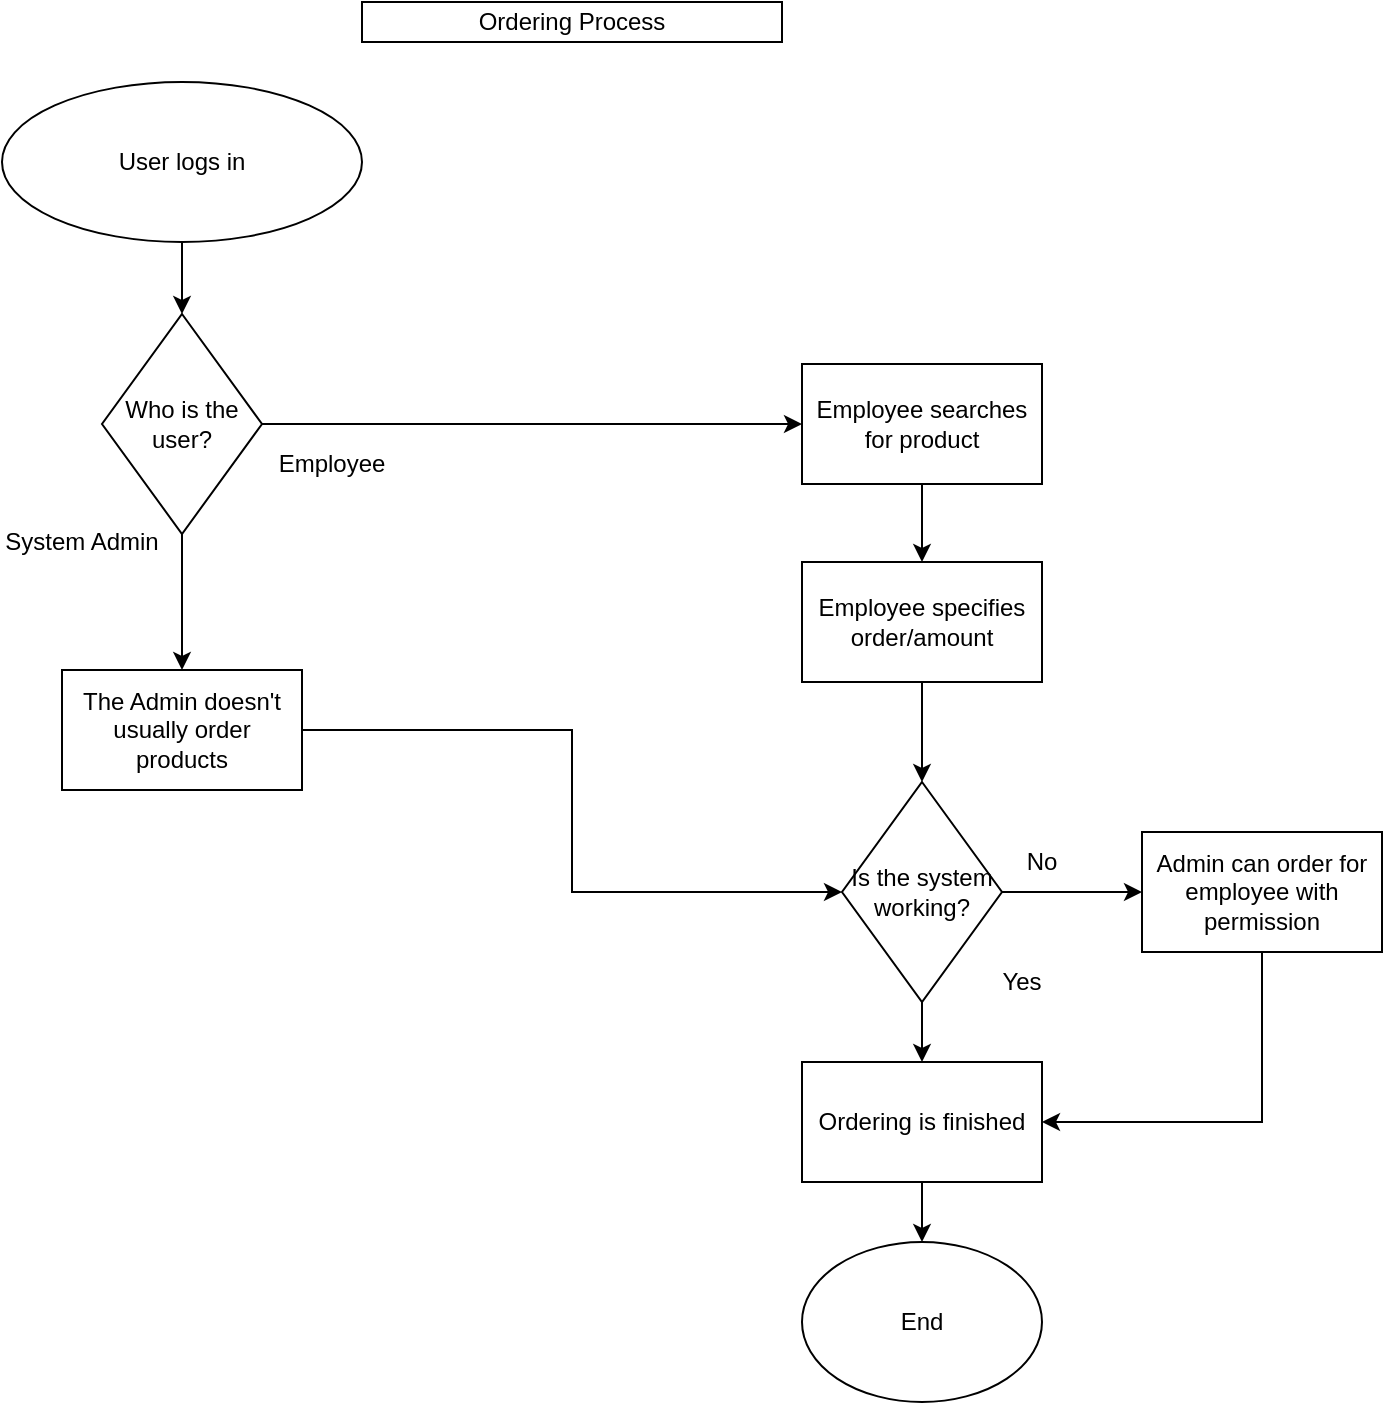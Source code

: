 <mxfile version="14.6.13" type="google"><diagram id="LqAs_nkSNw4QlsMTZuCQ" name="Page-1"><mxGraphModel dx="1038" dy="556" grid="1" gridSize="10" guides="1" tooltips="1" connect="1" arrows="1" fold="1" page="1" pageScale="1" pageWidth="1169" pageHeight="827" math="0" shadow="0"><root><mxCell id="0"/><mxCell id="1" parent="0"/><mxCell id="TiRkrbzNNdpmGaRbZawh-2" style="edgeStyle=orthogonalEdgeStyle;rounded=0;orthogonalLoop=1;jettySize=auto;html=1;" parent="1" source="TiRkrbzNNdpmGaRbZawh-1" target="TiRkrbzNNdpmGaRbZawh-4" edge="1"><mxGeometry relative="1" as="geometry"><mxPoint x="309.24" y="214.62" as="targetPoint"/></mxGeometry></mxCell><mxCell id="TiRkrbzNNdpmGaRbZawh-1" value="User logs in" style="ellipse;whiteSpace=wrap;html=1;" parent="1" vertex="1"><mxGeometry x="220" y="60" width="180" height="80" as="geometry"/></mxCell><mxCell id="TiRkrbzNNdpmGaRbZawh-5" style="edgeStyle=orthogonalEdgeStyle;rounded=0;orthogonalLoop=1;jettySize=auto;html=1;exitX=1;exitY=0.5;exitDx=0;exitDy=0;entryX=0;entryY=0.5;entryDx=0;entryDy=0;" parent="1" source="TiRkrbzNNdpmGaRbZawh-4" target="TiRkrbzNNdpmGaRbZawh-16" edge="1"><mxGeometry relative="1" as="geometry"><mxPoint x="480" y="285" as="targetPoint"/></mxGeometry></mxCell><mxCell id="TiRkrbzNNdpmGaRbZawh-8" style="edgeStyle=orthogonalEdgeStyle;rounded=0;orthogonalLoop=1;jettySize=auto;html=1;exitX=0.5;exitY=1;exitDx=0;exitDy=0;entryX=0.5;entryY=0;entryDx=0;entryDy=0;" parent="1" source="TiRkrbzNNdpmGaRbZawh-4" target="TiRkrbzNNdpmGaRbZawh-10" edge="1"><mxGeometry relative="1" as="geometry"><mxPoint x="310" y="460" as="targetPoint"/></mxGeometry></mxCell><mxCell id="TiRkrbzNNdpmGaRbZawh-4" value="Who is the user?" style="rhombus;whiteSpace=wrap;html=1;" parent="1" vertex="1"><mxGeometry x="270" y="176" width="80" height="110" as="geometry"/></mxCell><mxCell id="TiRkrbzNNdpmGaRbZawh-6" value="Employee" style="text;html=1;strokeColor=none;fillColor=none;align=center;verticalAlign=middle;whiteSpace=wrap;rounded=0;" parent="1" vertex="1"><mxGeometry x="350" y="241" width="70" height="20" as="geometry"/></mxCell><mxCell id="TiRkrbzNNdpmGaRbZawh-7" value="System Admin" style="text;html=1;strokeColor=none;fillColor=none;align=center;verticalAlign=middle;whiteSpace=wrap;rounded=0;" parent="1" vertex="1"><mxGeometry x="220" y="280" width="80" height="20" as="geometry"/></mxCell><mxCell id="TiRkrbzNNdpmGaRbZawh-9" value="Ordering Process" style="text;html=1;align=center;verticalAlign=middle;whiteSpace=wrap;rounded=0;strokeColor=#000000;" parent="1" vertex="1"><mxGeometry x="400" y="20" width="210" height="20" as="geometry"/></mxCell><mxCell id="wGvrljotVartFlzXvkCZ-4" style="edgeStyle=orthogonalEdgeStyle;rounded=0;orthogonalLoop=1;jettySize=auto;html=1;exitX=1;exitY=0.5;exitDx=0;exitDy=0;entryX=0;entryY=0.5;entryDx=0;entryDy=0;" edge="1" parent="1" source="TiRkrbzNNdpmGaRbZawh-10" target="wGvrljotVartFlzXvkCZ-1"><mxGeometry relative="1" as="geometry"/></mxCell><mxCell id="TiRkrbzNNdpmGaRbZawh-10" value="The Admin doesn't usually order products" style="rounded=0;whiteSpace=wrap;html=1;" parent="1" vertex="1"><mxGeometry x="250" y="354" width="120" height="60" as="geometry"/></mxCell><mxCell id="TiRkrbzNNdpmGaRbZawh-12" value="End" style="ellipse;whiteSpace=wrap;html=1;direction=west;" parent="1" vertex="1"><mxGeometry x="620" y="640" width="120" height="80" as="geometry"/></mxCell><mxCell id="TiRkrbzNNdpmGaRbZawh-15" style="edgeStyle=orthogonalEdgeStyle;rounded=0;orthogonalLoop=1;jettySize=auto;html=1;exitX=0.5;exitY=1;exitDx=0;exitDy=0;" parent="1" source="TiRkrbzNNdpmGaRbZawh-14" target="TiRkrbzNNdpmGaRbZawh-12" edge="1"><mxGeometry relative="1" as="geometry"/></mxCell><mxCell id="TiRkrbzNNdpmGaRbZawh-14" value="Ordering is finished" style="rounded=0;whiteSpace=wrap;html=1;" parent="1" vertex="1"><mxGeometry x="620" y="550" width="120" height="60" as="geometry"/></mxCell><mxCell id="TiRkrbzNNdpmGaRbZawh-18" style="edgeStyle=orthogonalEdgeStyle;rounded=0;orthogonalLoop=1;jettySize=auto;html=1;exitX=0.5;exitY=1;exitDx=0;exitDy=0;" parent="1" source="TiRkrbzNNdpmGaRbZawh-16" target="TiRkrbzNNdpmGaRbZawh-17" edge="1"><mxGeometry relative="1" as="geometry"/></mxCell><mxCell id="TiRkrbzNNdpmGaRbZawh-16" value="Employee searches for product" style="rounded=0;whiteSpace=wrap;html=1;" parent="1" vertex="1"><mxGeometry x="620" y="201" width="120" height="60" as="geometry"/></mxCell><mxCell id="wGvrljotVartFlzXvkCZ-3" style="edgeStyle=orthogonalEdgeStyle;rounded=0;orthogonalLoop=1;jettySize=auto;html=1;exitX=0.5;exitY=1;exitDx=0;exitDy=0;entryX=0.5;entryY=0;entryDx=0;entryDy=0;" edge="1" parent="1" source="TiRkrbzNNdpmGaRbZawh-17" target="wGvrljotVartFlzXvkCZ-1"><mxGeometry relative="1" as="geometry"/></mxCell><mxCell id="TiRkrbzNNdpmGaRbZawh-17" value="Employee specifies order/amount" style="rounded=0;whiteSpace=wrap;html=1;" parent="1" vertex="1"><mxGeometry x="620" y="300" width="120" height="60" as="geometry"/></mxCell><mxCell id="wGvrljotVartFlzXvkCZ-5" style="edgeStyle=orthogonalEdgeStyle;rounded=0;orthogonalLoop=1;jettySize=auto;html=1;exitX=0.5;exitY=1;exitDx=0;exitDy=0;entryX=0.5;entryY=0;entryDx=0;entryDy=0;" edge="1" parent="1" source="wGvrljotVartFlzXvkCZ-1" target="TiRkrbzNNdpmGaRbZawh-14"><mxGeometry relative="1" as="geometry"/></mxCell><mxCell id="wGvrljotVartFlzXvkCZ-6" style="edgeStyle=orthogonalEdgeStyle;rounded=0;orthogonalLoop=1;jettySize=auto;html=1;exitX=1;exitY=0.5;exitDx=0;exitDy=0;entryX=0;entryY=0.5;entryDx=0;entryDy=0;" edge="1" parent="1" source="wGvrljotVartFlzXvkCZ-1" target="wGvrljotVartFlzXvkCZ-10"><mxGeometry relative="1" as="geometry"><mxPoint x="810" y="465" as="targetPoint"/></mxGeometry></mxCell><mxCell id="wGvrljotVartFlzXvkCZ-1" value="Is the system working?" style="rhombus;whiteSpace=wrap;html=1;" vertex="1" parent="1"><mxGeometry x="640" y="410" width="80" height="110" as="geometry"/></mxCell><mxCell id="wGvrljotVartFlzXvkCZ-7" value="Yes" style="text;html=1;strokeColor=none;fillColor=none;align=center;verticalAlign=middle;whiteSpace=wrap;rounded=0;" vertex="1" parent="1"><mxGeometry x="710" y="500" width="40" height="20" as="geometry"/></mxCell><mxCell id="wGvrljotVartFlzXvkCZ-8" value="No" style="text;html=1;strokeColor=none;fillColor=none;align=center;verticalAlign=middle;whiteSpace=wrap;rounded=0;" vertex="1" parent="1"><mxGeometry x="720" y="440" width="40" height="20" as="geometry"/></mxCell><mxCell id="wGvrljotVartFlzXvkCZ-12" style="edgeStyle=orthogonalEdgeStyle;rounded=0;orthogonalLoop=1;jettySize=auto;html=1;exitX=0.5;exitY=1;exitDx=0;exitDy=0;entryX=1;entryY=0.5;entryDx=0;entryDy=0;" edge="1" parent="1" source="wGvrljotVartFlzXvkCZ-10" target="TiRkrbzNNdpmGaRbZawh-14"><mxGeometry relative="1" as="geometry"/></mxCell><mxCell id="wGvrljotVartFlzXvkCZ-10" value="Admin can order for employee with permission" style="rounded=0;whiteSpace=wrap;html=1;" vertex="1" parent="1"><mxGeometry x="790" y="435" width="120" height="60" as="geometry"/></mxCell></root></mxGraphModel></diagram></mxfile>